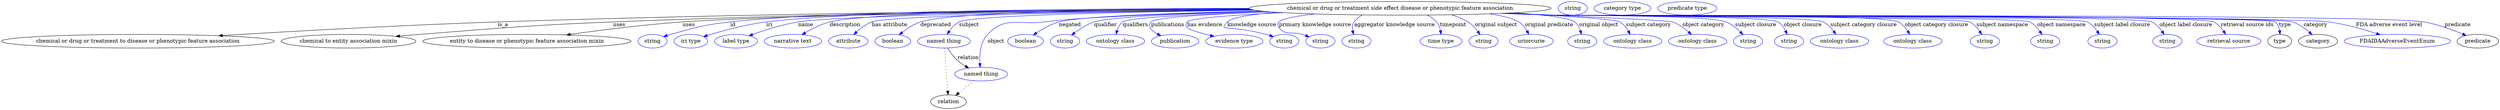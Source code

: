 digraph {
	graph [bb="0,0,6577,283"];
	node [label="\N"];
	"chemical or drug or treatment side effect disease or phenotypic feature association"	[height=0.5,
		label="chemical or drug or treatment side effect disease or phenotypic feature association",
		pos="3682.4,265",
		width=11.049];
	"chemical or drug or treatment to disease or phenotypic feature association"	[height=0.5,
		pos="359.42,178",
		width=9.9838];
	"chemical or drug or treatment side effect disease or phenotypic feature association" -> "chemical or drug or treatment to disease or phenotypic feature association"	[label=is_a,
		lp="1321.4,221.5",
		pos="e,572.05,192.53 3287.6,262.76 2816.2,260.22 2004.1,252.5 1307.4,229 1059,220.62 774.31,204.76 582.26,193.15"];
	"chemical to entity association mixin"	[height=0.5,
		pos="914.42,178",
		width=4.9287];
	"chemical or drug or treatment side effect disease or phenotypic feature association" -> "chemical to entity association mixin"	[label=uses,
		lp="1627.9,221.5",
		pos="e,1039.4,190.81 3287.2,262.92 2870.3,260.47 2194.4,252.77 1611.4,229 1384.5,219.74 1327.9,213.62 1101.4,196 1084.6,194.69 1067,193.22 \
1049.6,191.71"];
	"entity to disease or phenotypic feature association mixin"	[height=0.5,
		pos="1384.4,178",
		width=7.6188];
	"chemical or drug or treatment side effect disease or phenotypic feature association" -> "entity to disease or phenotypic feature association mixin"	[label=uses,
		lp="1810.9,221.5",
		pos="e,1488.6,194.71 3292.3,261.49 2826.3,257.67 2074.7,248.64 1794.4,229 1694.2,221.98 1580.8,207.66 1498.7,196.13"];
	id	[color=blue,
		height=0.5,
		label=string,
		pos="1715.4,178",
		width=1.0652];
	"chemical or drug or treatment side effect disease or phenotypic feature association" -> id	[color=blue,
		label=id,
		lp="1927.4,221.5",
		pos="e,1744.4,189.97 3284.6,264.75 2847.7,264.03 2174.4,257.96 1920.4,229 1849.6,220.92 1832.1,215.28 1763.4,196 1760.3,195.13 1757.1,\
194.16 1753.9,193.14",
		style=solid];
	iri	[color=blue,
		height=0.5,
		label="iri type",
		pos="1816.4,178",
		width=1.2277];
	"chemical or drug or treatment side effect disease or phenotypic feature association" -> iri	[color=blue,
		label=iri,
		lp="2023.4,221.5",
		pos="e,1849.7,190.09 3284.5,264.85 2870.8,264.09 2251.4,257.85 2015.4,229 1960.7,222.31 1899.3,205.41 1859.4,193.11",
		style=solid];
	name	[color=blue,
		height=0.5,
		label="label type",
		pos="1935.4,178",
		width=1.5707];
	"chemical or drug or treatment side effect disease or phenotypic feature association" -> name	[color=blue,
		label=name,
		lp="2119.4,221.5",
		pos="e,1969.6,192.45 3294.6,260.96 2863.9,256.7 2213.8,247.34 2099.4,229 2057.7,222.32 2011.9,207.69 1979.3,195.98",
		style=solid];
	description	[color=blue,
		height=0.5,
		label="narrative text",
		pos="2085.4,178",
		width=2.0943];
	"chemical or drug or treatment side effect disease or phenotypic feature association" -> description	[color=blue,
		label=description,
		lp="2221.9,221.5",
		pos="e,2109,195.22 3285,264.02 2876.3,262.55 2285.3,255.72 2181.4,229 2158.9,223.22 2135.8,211.38 2117.9,200.68",
		style=solid];
	"has attribute"	[color=blue,
		height=0.5,
		label=attribute,
		pos="2230.4,178",
		width=1.4443];
	"chemical or drug or treatment side effect disease or phenotypic feature association" -> "has attribute"	[color=blue,
		label="has attribute",
		lp="2339.4,221.5",
		pos="e,2244.9,195.4 3297.6,260.38 2902.7,255.73 2339.1,246.16 2292.4,229 2277.4,223.48 2263.2,212.71 2252.3,202.58",
		style=solid];
	deprecated	[color=blue,
		height=0.5,
		label=boolean,
		pos="2347.4,178",
		width=1.2999];
	"chemical or drug or treatment side effect disease or phenotypic feature association" -> deprecated	[color=blue,
		label=deprecated,
		lp="2459.9,221.5",
		pos="e,2364.2,194.92 3284.7,264.34 2945.4,262.75 2500.1,255.5 2419.4,229 2402.1,223.31 2385.2,212 2372.2,201.58",
		style=solid];
	subject	[color=blue,
		height=0.5,
		label="named thing",
		pos="2481.4,178",
		width=1.9318];
	"chemical or drug or treatment side effect disease or phenotypic feature association" -> subject	[color=blue,
		label=subject,
		lp="2547.4,221.5",
		pos="e,2490,196.21 3299.6,260.11 2975,255.61 2556.4,246.46 2521.4,229 2510.8,223.68 2502,214.05 2495.4,204.65",
		style=solid];
	object	[color=blue,
		height=0.5,
		label="named thing",
		pos="2579.4,91",
		width=1.9318];
	"chemical or drug or treatment side effect disease or phenotypic feature association" -> object	[color=blue,
		label=object,
		lp="2618.4,178",
		pos="e,2576.9,109.26 3322.6,257.31 3106.5,251.98 2853.1,243.03 2744.4,229 2677.6,220.37 2642.7,245 2596.4,196 2577.2,175.7 2574.9,142.64 \
2576.1,119.25",
		style=solid];
	negated	[color=blue,
		height=0.5,
		label=boolean,
		pos="2696.4,178",
		width=1.2999];
	"chemical or drug or treatment side effect disease or phenotypic feature association" -> negated	[color=blue,
		label=negated,
		lp="2812.4,221.5",
		pos="e,2716.6,194.38 3316,257.99 3090.5,252.85 2835,243.85 2783.4,229 2762.5,222.98 2741.3,210.94 2725.1,200.18",
		style=solid];
	qualifier	[color=blue,
		height=0.5,
		label=string,
		pos="2799.4,178",
		width=1.0652];
	"chemical or drug or treatment side effect disease or phenotypic feature association" -> qualifier	[color=blue,
		label=qualifier,
		lp="2906.4,221.5",
		pos="e,2816.7,194.11 3324.8,257.11 3130.1,251.82 2920.1,242.98 2876.4,229 2857.7,223.01 2839.1,211.17 2824.9,200.53",
		style=solid];
	qualifiers	[color=blue,
		height=0.5,
		label="ontology class",
		pos="2932.4,178",
		width=2.1304];
	"chemical or drug or treatment side effect disease or phenotypic feature association" -> qualifiers	[color=blue,
		label=qualifiers,
		lp="2984.9,221.5",
		pos="e,2934.2,196.28 3340.2,255.81 3158.2,250.05 2968.2,241.18 2951.4,229 2944,223.59 2939.4,214.87 2936.7,206.21",
		style=solid];
	publications	[color=blue,
		height=0.5,
		label=publication,
		pos="3089.4,178",
		width=1.7332];
	"chemical or drug or treatment side effect disease or phenotypic feature association" -> publications	[color=blue,
		label=publications,
		lp="3070.4,221.5",
		pos="e,3052.3,192.57 3341.7,255.66 3188.2,250.18 3038.4,241.63 3026.4,229 3015.4,217.37 3026.9,206.12 3043,197.25",
		style=solid];
	"has evidence"	[color=blue,
		height=0.5,
		label="evidence type",
		pos="3245.4,178",
		width=2.0943];
	"chemical or drug or treatment side effect disease or phenotypic feature association" -> "has evidence"	[color=blue,
		label="has evidence",
		lp="3167.9,221.5",
		pos="e,3192.2,190.86 3375.7,253.51 3250,247.66 3131.2,239.43 3121.4,229 3116.9,224.14 3117.4,219.32 3121.4,214 3125.5,208.58 3153.7,200.4 \
3182.2,193.32",
		style=solid];
	"knowledge source"	[color=blue,
		height=0.5,
		label=string,
		pos="3377.4,178",
		width=1.0652];
	"chemical or drug or treatment side effect disease or phenotypic feature association" -> "knowledge source"	[color=blue,
		label="knowledge source",
		lp="3291.9,221.5",
		pos="e,3348.7,190.03 3359,254.48 3292.4,249.29 3238.8,241.3 3227.4,229 3202.2,201.74 3226.4,223.14 3329.4,196 3332.6,195.17 3335.8,194.22 \
3339.1,193.21",
		style=solid];
	"primary knowledge source"	[color=blue,
		height=0.5,
		label=string,
		pos="3472.4,178",
		width=1.0652];
	"chemical or drug or treatment side effect disease or phenotypic feature association" -> "primary knowledge source"	[color=blue,
		label="primary knowledge source",
		lp="3458.4,221.5",
		pos="e,3443.1,189.68 3458.6,250.09 3410.5,244.88 3371.5,237.97 3363.4,229 3359,224.04 3359.4,219.34 3363.4,214 3380.3,191.36 3397.5,204.72 \
3424.4,196 3427.4,195.05 3430.4,194.04 3433.4,193.01",
		style=solid];
	"aggregator knowledge source"	[color=blue,
		height=0.5,
		label=string,
		pos="3567.4,178",
		width=1.0652];
	"chemical or drug or treatment side effect disease or phenotypic feature association" -> "aggregator knowledge source"	[color=blue,
		label="aggregator knowledge source",
		lp="3667.9,221.5",
		pos="e,3559.8,195.86 3582.8,247.57 3574.6,242.77 3567.2,236.69 3561.4,229 3556.5,222.42 3556,213.91 3557.3,205.78",
		style=solid];
	timepoint	[color=blue,
		height=0.5,
		label="time type",
		pos="3790.4,178",
		width=1.5346];
	"chemical or drug or treatment side effect disease or phenotypic feature association" -> timepoint	[color=blue,
		label=timepoint,
		lp="3822.4,221.5",
		pos="e,3790.3,196.16 3754.1,247.11 3763.2,242.47 3771.7,236.55 3778.4,229 3784,222.72 3787.1,214.29 3788.8,206.15",
		style=solid];
	"original subject"	[color=blue,
		height=0.5,
		label=string,
		pos="3902.4,178",
		width=1.0652];
	"chemical or drug or treatment side effect disease or phenotypic feature association" -> "original subject"	[color=blue,
		label="original subject",
		lp="3935.4,221.5",
		pos="e,3893.1,195.53 3818.1,247.96 3833.3,243.15 3848.1,236.96 3861.4,229 3871.7,222.83 3880.6,213.06 3887.4,203.79",
		style=solid];
	"original predicate"	[color=blue,
		height=0.5,
		label=uriorcurie,
		pos="4028.4,178",
		width=1.5887];
	"chemical or drug or treatment side effect disease or phenotypic feature association" -> "original predicate"	[color=blue,
		label="original predicate",
		lp="4074.9,221.5",
		pos="e,4021.6,196.3 3917.5,250.46 3951.3,245.42 3979.9,238.49 3995.4,229 4004.5,223.44 4011.6,214.32 4016.8,205.39",
		style=solid];
	"original object"	[color=blue,
		height=0.5,
		label=string,
		pos="4162.4,178",
		width=1.0652];
	"chemical or drug or treatment side effect disease or phenotypic feature association" -> "original object"	[color=blue,
		label="original object",
		lp="4205.9,221.5",
		pos="e,4160.2,196.21 3982.4,253.15 4060.5,247.89 4127.2,240.2 4142.4,229 4149.9,223.51 4154.6,214.77 4157.5,206.12",
		style=solid];
	"subject category"	[color=blue,
		height=0.5,
		label="ontology class",
		pos="4295.4,178",
		width=2.1304];
	"chemical or drug or treatment side effect disease or phenotypic feature association" -> "subject category"	[color=blue,
		label="subject category",
		lp="4336.9,221.5",
		pos="e,4288.7,196.02 3964.7,252.31 4104.9,245.58 4247.5,236.9 4261.4,229 4271,223.55 4278.4,214.16 4283.9,204.98",
		style=solid];
	"object category"	[color=blue,
		height=0.5,
		label="ontology class",
		pos="4466.4,178",
		width=2.1304];
	"chemical or drug or treatment side effect disease or phenotypic feature association" -> "object category"	[color=blue,
		label="object category",
		lp="4481.9,221.5",
		pos="e,4450.2,195.77 3962.8,252.21 4159.7,243.63 4389.8,232.87 4400.4,229 4416,223.34 4430.9,212.62 4442.7,202.56",
		style=solid];
	"subject closure"	[color=blue,
		height=0.5,
		label=string,
		pos="4599.4,178",
		width=1.0652];
	"chemical or drug or treatment side effect disease or phenotypic feature association" -> "subject closure"	[color=blue,
		label="subject closure",
		lp="4619.9,221.5",
		pos="e,4586.1,195.3 3962.7,252.22 4005.1,250.46 4048.4,248.67 4089.4,247 4139.6,244.95 4494.7,247.44 4541.4,229 4555.6,223.4 4568.7,212.78 \
4578.9,202.76",
		style=solid];
	"object closure"	[color=blue,
		height=0.5,
		label=string,
		pos="4707.4,178",
		width=1.0652];
	"chemical or drug or treatment side effect disease or phenotypic feature association" -> "object closure"	[color=blue,
		label="object closure",
		lp="4743.4,221.5",
		pos="e,4702.4,196.06 3958.8,252.04 4002.5,250.27 4047.2,248.53 4089.4,247 4122.1,245.82 4650.3,245.77 4678.4,229 4687.4,223.66 4693.8,\
214.42 4698.4,205.32",
		style=solid];
	"subject category closure"	[color=blue,
		height=0.5,
		label="ontology class",
		pos="4840.4,178",
		width=2.1304];
	"chemical or drug or treatment side effect disease or phenotypic feature association" -> "subject category closure"	[color=blue,
		label="subject category closure",
		lp="4903.9,221.5",
		pos="e,4830.9,196.26 3956.3,251.95 4000.8,250.16 4046.4,248.45 4089.4,247 4128.7,245.68 4761.9,245.86 4797.4,229 4808.5,223.74 4817.8,\
214.12 4825,204.71",
		style=solid];
	"object category closure"	[color=blue,
		height=0.5,
		label="ontology class",
		pos="5033.4,178",
		width=2.1304];
	"chemical or drug or treatment side effect disease or phenotypic feature association" -> "object category closure"	[color=blue,
		label="object category closure",
		lp="5095.9,221.5",
		pos="e,5025.5,196.23 3953.9,251.84 3999.1,250.04 4045.6,248.35 4089.4,247 4139.7,245.45 4950.5,251.82 4995.4,229 5005.7,223.76 5014,214.27 \
5020.2,204.96",
		style=solid];
	"subject namespace"	[color=blue,
		height=0.5,
		label=string,
		pos="5223.4,178",
		width=1.0652];
	"chemical or drug or treatment side effect disease or phenotypic feature association" -> "subject namespace"	[color=blue,
		label="subject namespace",
		lp="5269.4,221.5",
		pos="e,5215.1,195.78 3952.2,251.77 3998,249.97 4045.1,248.29 4089.4,247 4119.8,246.12 5156.1,242.39 5183.4,229 5194.3,223.68 5203.1,213.86 \
5209.7,204.32",
		style=solid];
	"object namespace"	[color=blue,
		height=0.5,
		label=string,
		pos="5382.4,178",
		width=1.0652];
	"chemical or drug or treatment side effect disease or phenotypic feature association" -> "object namespace"	[color=blue,
		label="object namespace",
		lp="5425.4,221.5",
		pos="e,5373.8,195.8 3951.4,251.72 3997.4,249.92 4044.8,248.25 4089.4,247 4124.2,246.02 5310.1,244.1 5341.4,229 5352.4,223.7 5361.5,213.88 \
5368.2,204.34",
		style=solid];
	"subject label closure"	[color=blue,
		height=0.5,
		label=string,
		pos="5533.4,178",
		width=1.0652];
	"chemical or drug or treatment side effect disease or phenotypic feature association" -> "subject label closure"	[color=blue,
		label="subject label closure",
		lp="5585.4,221.5",
		pos="e,5525.1,195.79 3950.6,251.7 3996.9,249.89 4044.5,248.23 4089.4,247 4128.4,245.94 5458.4,246.12 5493.4,229 5504.3,223.69 5513.1,\
213.88 5519.7,204.34",
		style=solid];
	"object label closure"	[color=blue,
		height=0.5,
		label=string,
		pos="5704.4,178",
		width=1.0652];
	"chemical or drug or treatment side effect disease or phenotypic feature association" -> "object label closure"	[color=blue,
		label="object label closure",
		lp="5752.9,221.5",
		pos="e,5695.8,195.81 3950,251.67 3996.5,249.85 4044.3,248.2 4089.4,247 4133.1,245.84 5624,247.93 5663.4,229 5674.4,223.72 5683.5,213.9 \
5690.2,204.36",
		style=solid];
	"retrieval source ids"	[color=blue,
		height=0.5,
		label="retrieval source",
		pos="5866.4,178",
		width=2.347];
	"chemical or drug or treatment side effect disease or phenotypic feature association" -> "retrieval source ids"	[color=blue,
		label="retrieval source ids",
		lp="5914.9,221.5",
		pos="e,5857.8,196.3 3949.5,251.65 3996.1,249.83 4044.2,248.18 4089.4,247 4137.7,245.74 5783,250.13 5826.4,229 5837.1,223.78 5845.9,214.17 \
5852.4,204.75",
		style=solid];
	type	[height=0.5,
		pos="6000.4,178",
		width=0.86659];
	"chemical or drug or treatment side effect disease or phenotypic feature association" -> type	[color=blue,
		label=type,
		lp="6014.4,221.5",
		pos="e,6001.3,196.19 3948.9,251.63 3995.7,249.81 4044,248.16 4089.4,247 4115.8,246.32 5967.8,245.43 5988.4,229 5995.3,223.55 5998.6,214.93 \
6000.2,206.37",
		style=solid];
	category	[height=0.5,
		pos="6101.4,178",
		width=1.4263];
	"chemical or drug or treatment side effect disease or phenotypic feature association" -> category	[color=blue,
		label=category,
		lp="6094.9,221.5",
		pos="e,6085.8,195.26 3948.9,251.62 3995.7,249.81 4044,248.16 4089.4,247 4143.4,245.62 5983.2,246.26 6034.4,229 6050.6,223.54 6066.1,212.51 \
6078.1,202.2",
		style=solid];
	"FDA adverse event level"	[color=blue,
		height=0.5,
		label=FDAIDAAdverseEventEnum,
		pos="6310.4,178",
		width=3.8816];
	"chemical or drug or treatment side effect disease or phenotypic feature association" -> "FDA adverse event level"	[color=blue,
		label="FDA adverse event level",
		lp="6288.9,221.5",
		pos="e,6265.2,195.1 3948.7,251.62 3995.5,249.8 4043.9,248.15 4089.4,247 4202.8,244.13 6018.1,244.81 6130.4,229 6173.3,222.97 6220.4,209.63 \
6255.6,198.25",
		style=solid];
	predicate	[height=0.5,
		pos="6522.4,178",
		width=1.5165];
	"chemical or drug or treatment side effect disease or phenotypic feature association" -> predicate	[color=blue,
		label=predicate,
		lp="6469.4,221.5",
		pos="e,6491.9,193.07 3948.1,251.6 3995.2,249.78 4043.7,248.13 4089.4,247 4216.7,243.84 6255,250.94 6380.4,229 6416,222.77 6454.5,208.7 \
6482.5,197.06",
		style=solid];
	subject -> object	[label=relation,
		lp="2545.4,134.5",
		pos="e,2546.8,107 2491.2,159.8 2497.7,149.42 2506.9,136.42 2517.4,127 2523.5,121.55 2530.6,116.58 2537.7,112.21"];
	relation	[height=0.5,
		pos="2493.4,18",
		width=1.2999];
	subject -> relation	[pos="e,2492.1,36.188 2482.7,159.79 2484.8,132.48 2488.9,78.994 2491.3,46.38",
		style=dotted];
	object -> relation	[pos="e,2512.4,34.647 2559.5,73.533 2547.8,63.922 2533,51.669 2520.3,41.213",
		style=dotted];
	association_type	[color=blue,
		height=0.5,
		label=string,
		pos="4136.4,265",
		width=1.0652];
	association_category	[color=blue,
		height=0.5,
		label="category type",
		pos="4267.4,265",
		width=2.0762];
	"chemical or drug or treatment side effect disease or phenotypic feature association_predicate"	[color=blue,
		height=0.5,
		label="predicate type",
		pos="4438.4,265",
		width=2.1665];
}

